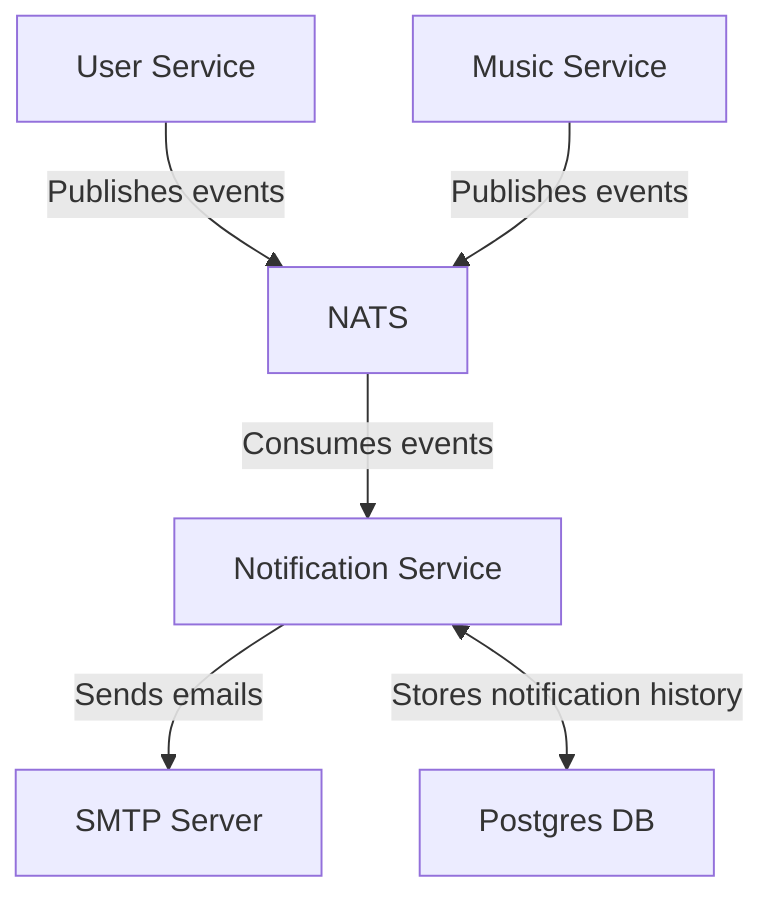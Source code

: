 graph TD;
    A["User Service"] -->|"Publishes events"| B["NATS"]
    C["Music Service"] -->|"Publishes events"| B
    B -->|"Consumes events"| D["Notification Service"]
    D -->|"Sends emails"| E["SMTP Server"]
    D <-->|"Stores notification history"| F["Postgres DB"]